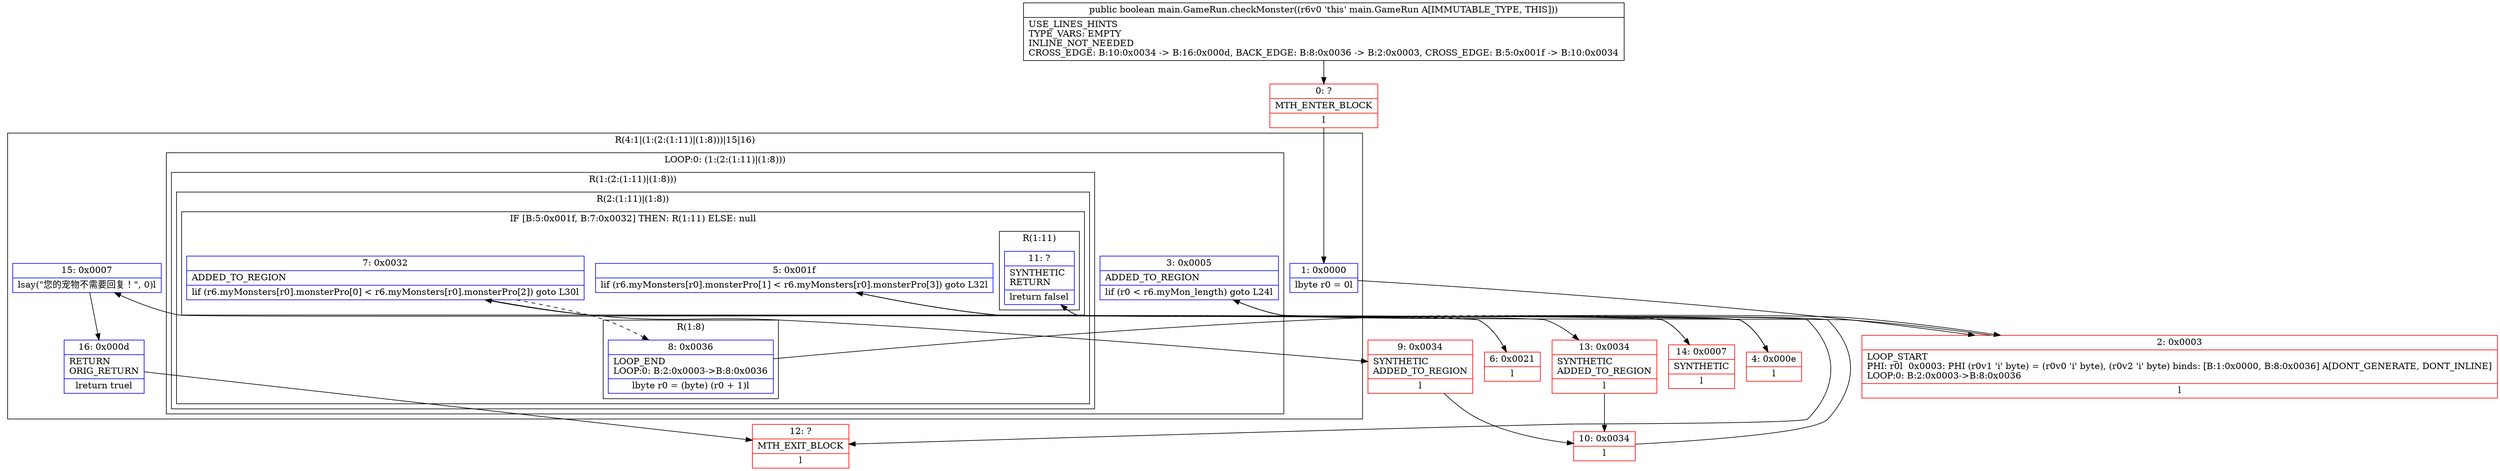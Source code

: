 digraph "CFG formain.GameRun.checkMonster()Z" {
subgraph cluster_Region_525507995 {
label = "R(4:1|(1:(2:(1:11)|(1:8)))|15|16)";
node [shape=record,color=blue];
Node_1 [shape=record,label="{1\:\ 0x0000|lbyte r0 = 0l}"];
subgraph cluster_LoopRegion_502615353 {
label = "LOOP:0: (1:(2:(1:11)|(1:8)))";
node [shape=record,color=blue];
Node_3 [shape=record,label="{3\:\ 0x0005|ADDED_TO_REGION\l|lif (r0 \< r6.myMon_length) goto L24l}"];
subgraph cluster_Region_1444433348 {
label = "R(1:(2:(1:11)|(1:8)))";
node [shape=record,color=blue];
subgraph cluster_Region_2055113577 {
label = "R(2:(1:11)|(1:8))";
node [shape=record,color=blue];
subgraph cluster_IfRegion_2062333675 {
label = "IF [B:5:0x001f, B:7:0x0032] THEN: R(1:11) ELSE: null";
node [shape=record,color=blue];
Node_5 [shape=record,label="{5\:\ 0x001f|lif (r6.myMonsters[r0].monsterPro[1] \< r6.myMonsters[r0].monsterPro[3]) goto L32l}"];
Node_7 [shape=record,label="{7\:\ 0x0032|ADDED_TO_REGION\l|lif (r6.myMonsters[r0].monsterPro[0] \< r6.myMonsters[r0].monsterPro[2]) goto L30l}"];
subgraph cluster_Region_295445475 {
label = "R(1:11)";
node [shape=record,color=blue];
Node_11 [shape=record,label="{11\:\ ?|SYNTHETIC\lRETURN\l|lreturn falsel}"];
}
}
subgraph cluster_Region_915886905 {
label = "R(1:8)";
node [shape=record,color=blue];
Node_8 [shape=record,label="{8\:\ 0x0036|LOOP_END\lLOOP:0: B:2:0x0003\-\>B:8:0x0036\l|lbyte r0 = (byte) (r0 + 1)l}"];
}
}
}
}
Node_15 [shape=record,label="{15\:\ 0x0007|lsay(\"您的宠物不需要回复！\", 0)l}"];
Node_16 [shape=record,label="{16\:\ 0x000d|RETURN\lORIG_RETURN\l|lreturn truel}"];
}
Node_0 [shape=record,color=red,label="{0\:\ ?|MTH_ENTER_BLOCK\l|l}"];
Node_2 [shape=record,color=red,label="{2\:\ 0x0003|LOOP_START\lPHI: r0l  0x0003: PHI (r0v1 'i' byte) = (r0v0 'i' byte), (r0v2 'i' byte) binds: [B:1:0x0000, B:8:0x0036] A[DONT_GENERATE, DONT_INLINE]\lLOOP:0: B:2:0x0003\-\>B:8:0x0036\l|l}"];
Node_4 [shape=record,color=red,label="{4\:\ 0x000e|l}"];
Node_6 [shape=record,color=red,label="{6\:\ 0x0021|l}"];
Node_9 [shape=record,color=red,label="{9\:\ 0x0034|SYNTHETIC\lADDED_TO_REGION\l|l}"];
Node_10 [shape=record,color=red,label="{10\:\ 0x0034|l}"];
Node_12 [shape=record,color=red,label="{12\:\ ?|MTH_EXIT_BLOCK\l|l}"];
Node_13 [shape=record,color=red,label="{13\:\ 0x0034|SYNTHETIC\lADDED_TO_REGION\l|l}"];
Node_14 [shape=record,color=red,label="{14\:\ 0x0007|SYNTHETIC\l|l}"];
MethodNode[shape=record,label="{public boolean main.GameRun.checkMonster((r6v0 'this' main.GameRun A[IMMUTABLE_TYPE, THIS]))  | USE_LINES_HINTS\lTYPE_VARS: EMPTY\lINLINE_NOT_NEEDED\lCROSS_EDGE: B:10:0x0034 \-\> B:16:0x000d, BACK_EDGE: B:8:0x0036 \-\> B:2:0x0003, CROSS_EDGE: B:5:0x001f \-\> B:10:0x0034\l}"];
MethodNode -> Node_0;
Node_1 -> Node_2;
Node_3 -> Node_4;
Node_3 -> Node_14[style=dashed];
Node_5 -> Node_6[style=dashed];
Node_5 -> Node_13;
Node_7 -> Node_8[style=dashed];
Node_7 -> Node_9;
Node_11 -> Node_12;
Node_8 -> Node_2;
Node_15 -> Node_16;
Node_16 -> Node_12;
Node_0 -> Node_1;
Node_2 -> Node_3;
Node_4 -> Node_5;
Node_6 -> Node_7;
Node_9 -> Node_10;
Node_10 -> Node_11;
Node_13 -> Node_10;
Node_14 -> Node_15;
}

